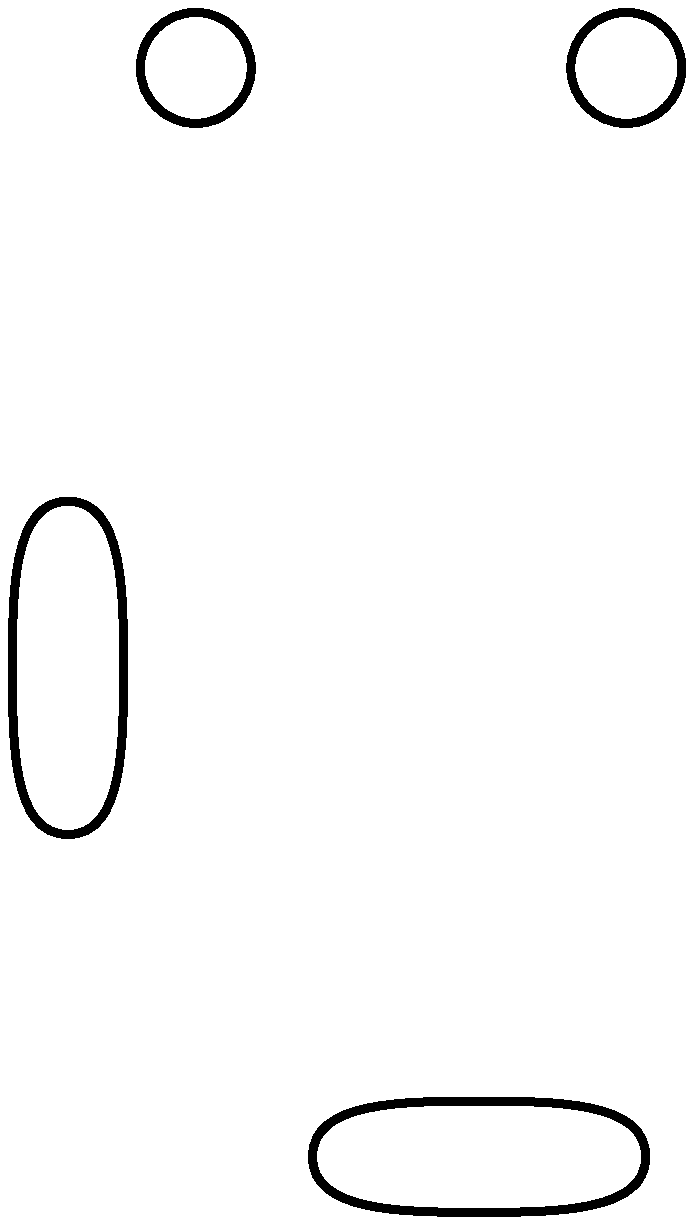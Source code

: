 input boxes;

circlesize=20bp;


beginfig(0);
externalfigure "./anno-error-1.png" xscaled 373bp yscaled 908bp;



circleit.a();
circleit.b();
circleit.c();
circleit.d();

a.c=(109bp, 562bp);
a.dx = a.dy = circlesize;

b.c=(264bp, 562bp);
b.dx = b.dy = circlesize;

c.c=(63bp, 346bp);
c.dx = c.dy/3 = circlesize;


d.c=(211bp, 170bp);
d.dx/3 = d.dy = circlesize;

pickup pencircle scaled 3pt
draw bpath(a) withcolor yellow;
draw bpath(b) withcolor yellow;
draw bpath(c) withcolor yellow;
draw bpath(d) withcolor yellow;

endfig;


beginfig(1);
externalfigure "./anno-error-2.png" xscaled 373bp yscaled 908bp;


circleit.a();
circleit.b();
circleit.c();
circleit.d();
circleit.e();

a.c=(180bp, 512bp);
a.dx = a.dy = 2circlesize;

b.c=(58bp, 326bp);
1.5b.dx = 0.7b.dy = circlesize;

c.c=(140bp, 856bp);
2c.dx = c.dy = circlesize;


d.c=(117bp, 510bp);
2d.dx = 0.5d.dy = circlesize;

e.c=(0bp,0bp);
e.dx = 0.5e.dy = circlesize;

pickup pencircle scaled 3pt
draw bpath(a) withcolor yellow;
draw bpath(b) withcolor yellow;
draw bpath(c) withcolor yellow;
draw bpath(d) withcolor yellow;
draw bpath(e) rotated 45 shifted (268bp, 329bp) withcolor yellow;

endfig;



beginfig(2);
externalfigure "./anno-error-3.png" xscaled 373bp yscaled 908bp;


circleit.a();
circleit.b();
circleit.c();
circleit.d();

a.c=(158bp, 550bp);
a.dx = a.dy = circlesize;

b.c=(210bp, 550bp);
b.dx = b.dy = circlesize;

pickup pencircle scaled 3pt
draw bpath(a) withcolor yellow;
draw bpath(b) withcolor yellow;

endfig;

end;